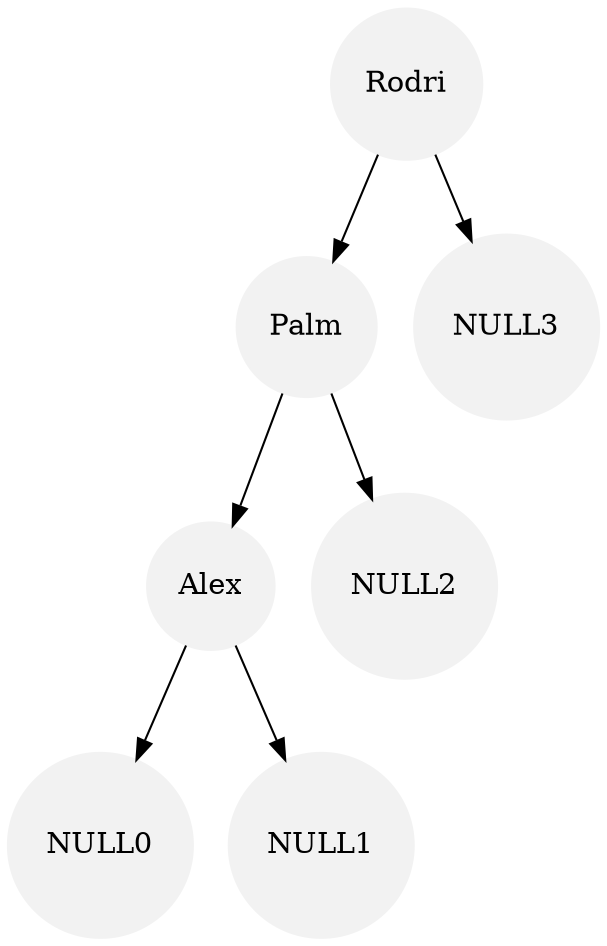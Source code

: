 digraph G{
node[shape=circle, style=filled, color = Gray95];
edge[color =black]
Rodri->Palm
Palm->Alex
Alex->NULL0
Alex->NULL1
Palm->NULL2
Rodri->NULL3
}